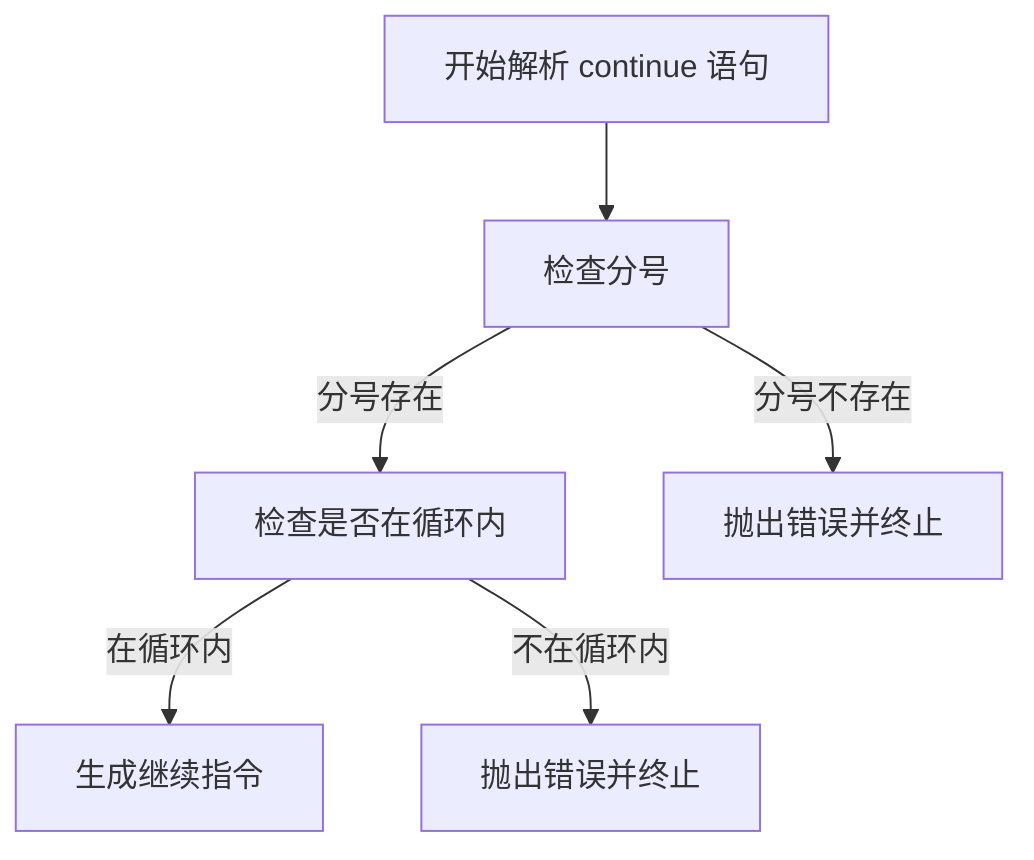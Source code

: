 flowchart TD
    A[开始解析 continue 语句] --> B[检查分号]
    B -->|分号存在| C[检查是否在循环内]
    B -->|分号不存在| D[抛出错误并终止]
    C -->|在循环内| E[生成继续指令]
    C -->|不在循环内| F[抛出错误并终止]